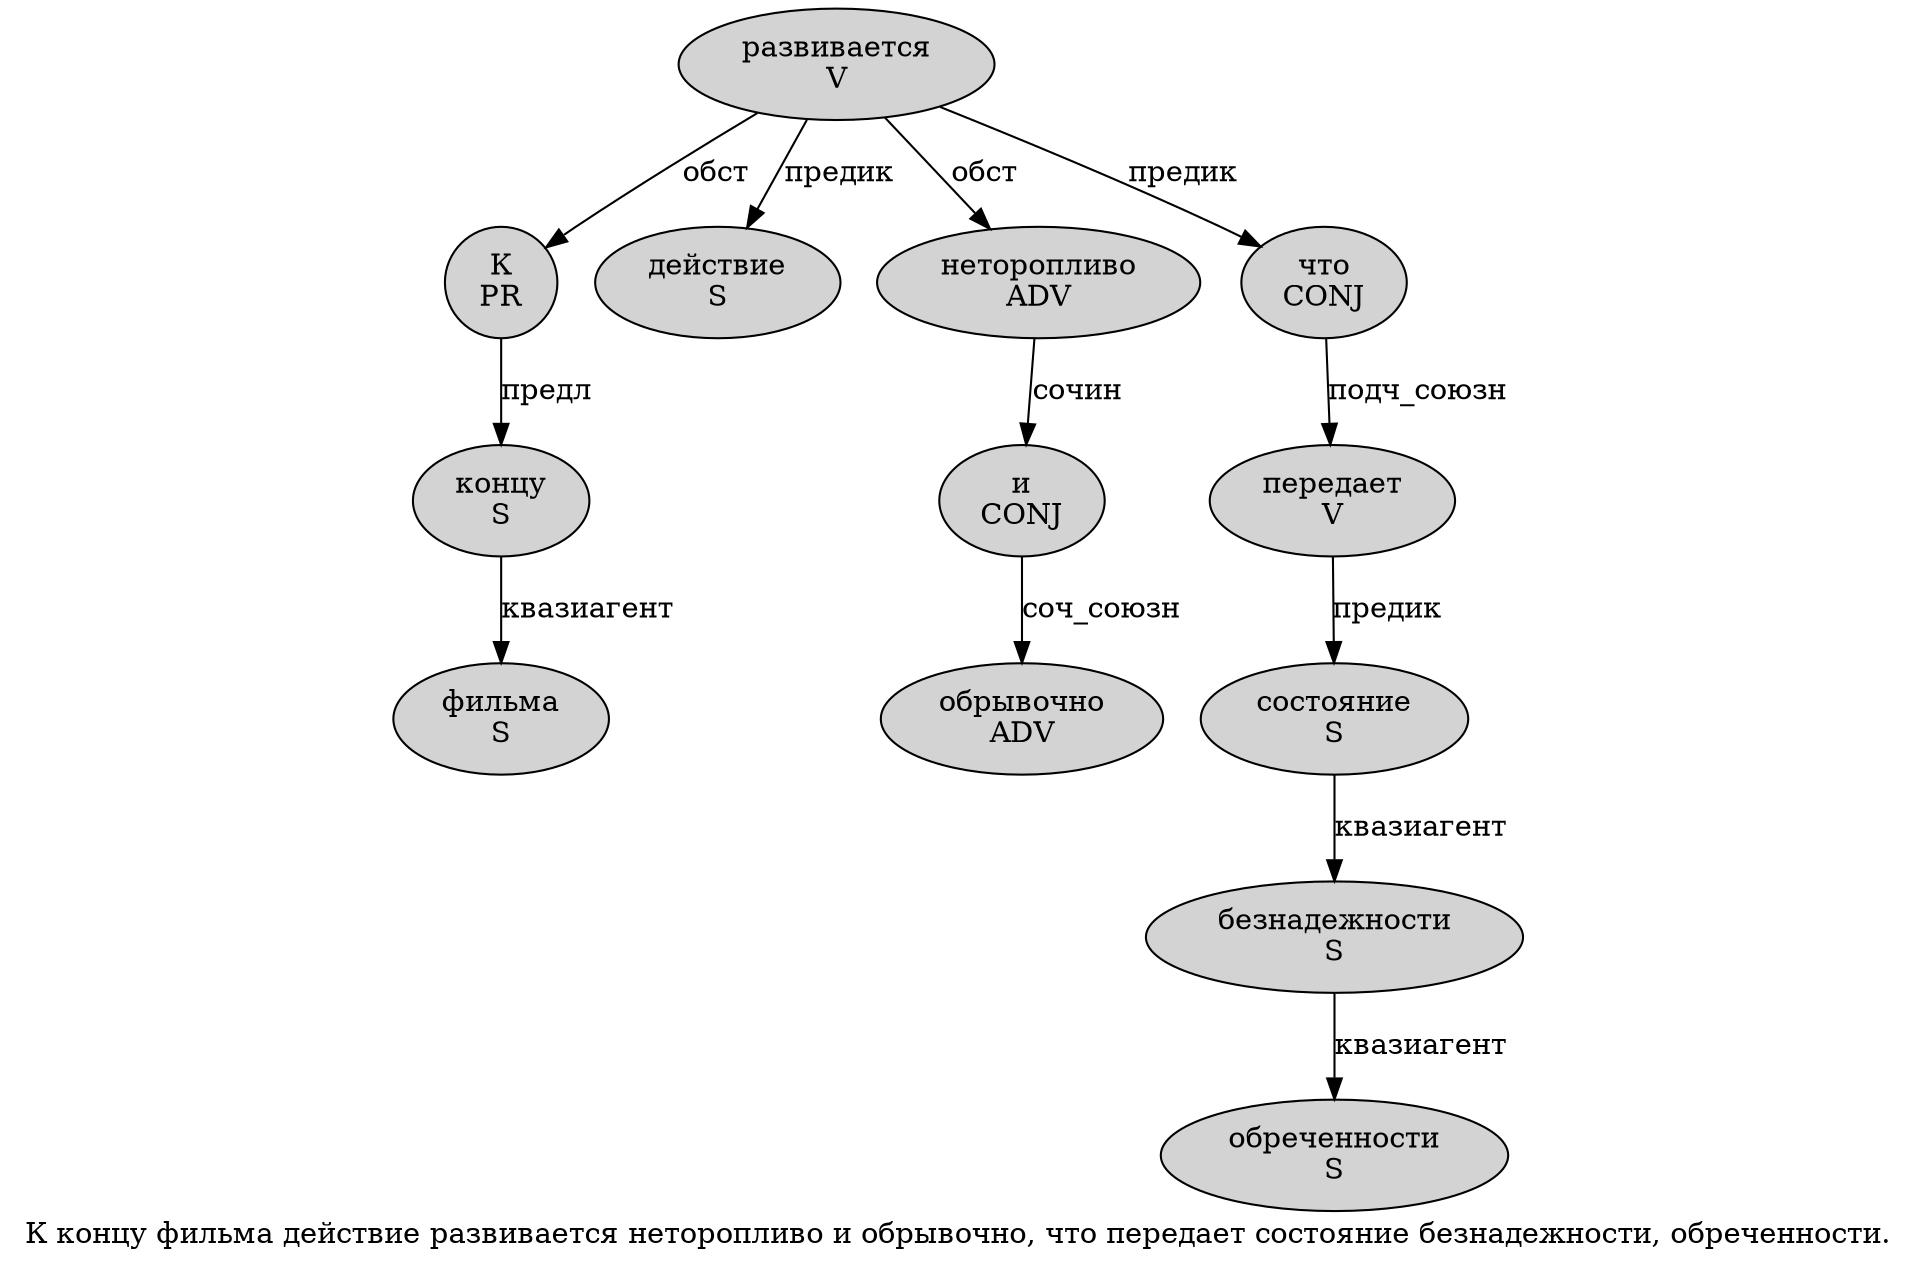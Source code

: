 digraph SENTENCE_1437 {
	graph [label="К концу фильма действие развивается неторопливо и обрывочно, что передает состояние безнадежности, обреченности."]
	node [style=filled]
		0 [label="К
PR" color="" fillcolor=lightgray penwidth=1 shape=ellipse]
		1 [label="концу
S" color="" fillcolor=lightgray penwidth=1 shape=ellipse]
		2 [label="фильма
S" color="" fillcolor=lightgray penwidth=1 shape=ellipse]
		3 [label="действие
S" color="" fillcolor=lightgray penwidth=1 shape=ellipse]
		4 [label="развивается
V" color="" fillcolor=lightgray penwidth=1 shape=ellipse]
		5 [label="неторопливо
ADV" color="" fillcolor=lightgray penwidth=1 shape=ellipse]
		6 [label="и
CONJ" color="" fillcolor=lightgray penwidth=1 shape=ellipse]
		7 [label="обрывочно
ADV" color="" fillcolor=lightgray penwidth=1 shape=ellipse]
		9 [label="что
CONJ" color="" fillcolor=lightgray penwidth=1 shape=ellipse]
		10 [label="передает
V" color="" fillcolor=lightgray penwidth=1 shape=ellipse]
		11 [label="состояние
S" color="" fillcolor=lightgray penwidth=1 shape=ellipse]
		12 [label="безнадежности
S" color="" fillcolor=lightgray penwidth=1 shape=ellipse]
		14 [label="обреченности
S" color="" fillcolor=lightgray penwidth=1 shape=ellipse]
			4 -> 0 [label="обст"]
			4 -> 3 [label="предик"]
			4 -> 5 [label="обст"]
			4 -> 9 [label="предик"]
			9 -> 10 [label="подч_союзн"]
			1 -> 2 [label="квазиагент"]
			6 -> 7 [label="соч_союзн"]
			0 -> 1 [label="предл"]
			5 -> 6 [label="сочин"]
			10 -> 11 [label="предик"]
			12 -> 14 [label="квазиагент"]
			11 -> 12 [label="квазиагент"]
}